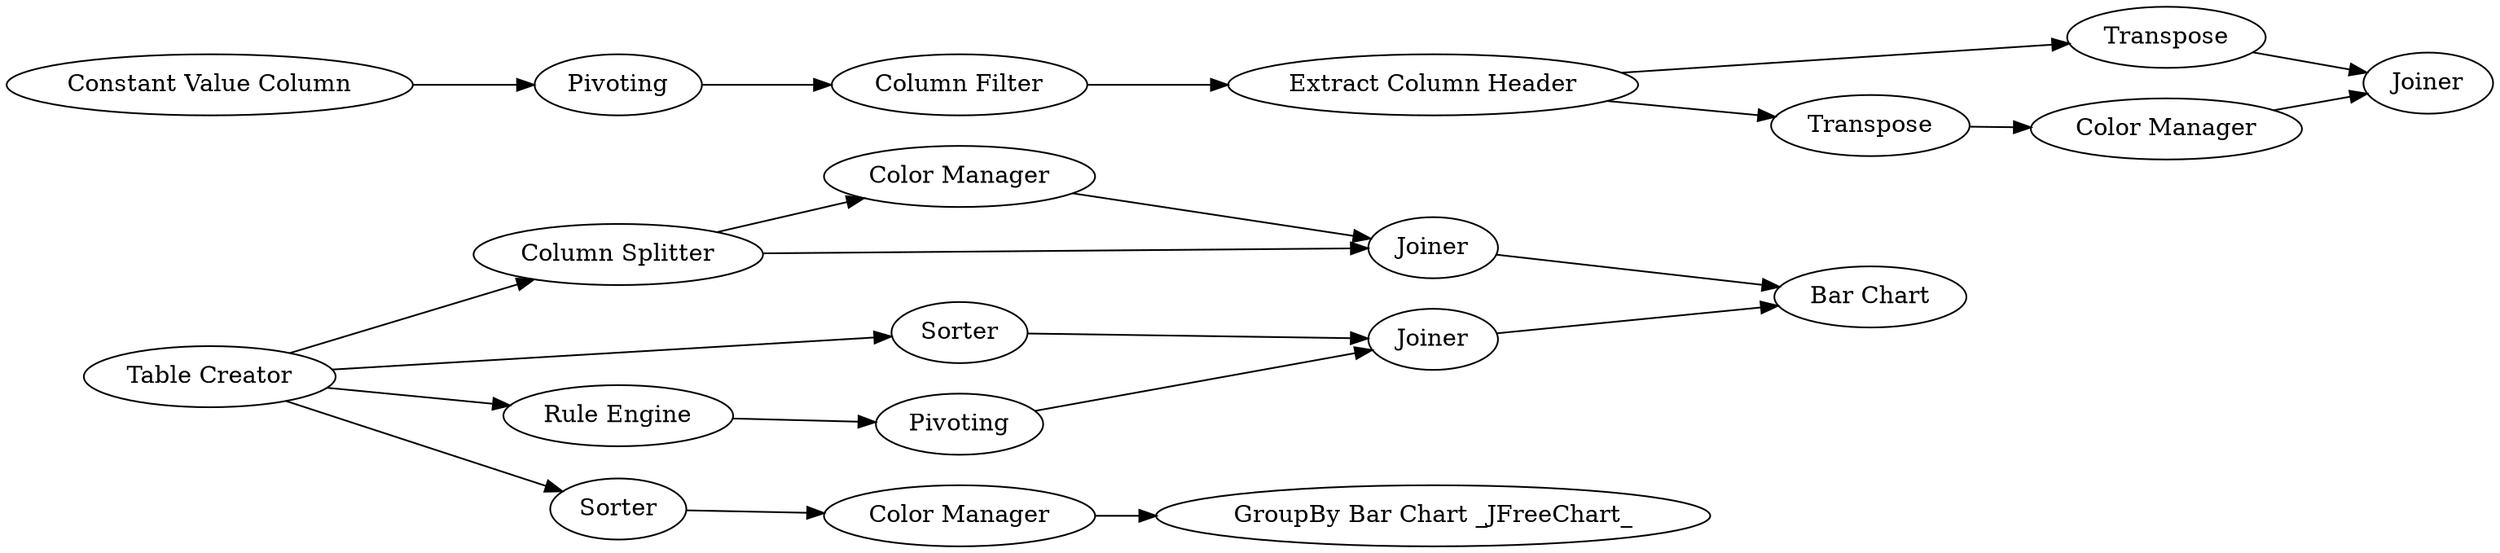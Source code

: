 digraph {
	"-1722765476341718385_45" [label="Color Manager"]
	"-1722765476341718385_25" [label=Transpose]
	"-1722765476341718385_40" [label=Pivoting]
	"-1722765476341718385_46" [label=Joiner]
	"-1722765476341718385_44" [label="Column Splitter"]
	"-1722765476341718385_3" [label="Table Creator"]
	"-1722765476341718385_42" [label=Joiner]
	"-1722765476341718385_17" [label="Color Manager"]
	"-1722765476341718385_24" [label="Extract Column Header"]
	"-1722765476341718385_30" [label=Transpose]
	"-1722765476341718385_33" [label="Column Filter"]
	"-1722765476341718385_32" [label=Joiner]
	"-1722765476341718385_36" [label=Sorter]
	"-1722765476341718385_8" [label=Pivoting]
	"-1722765476341718385_26" [label="Bar Chart"]
	"-1722765476341718385_39" [label="Rule Engine"]
	"-1722765476341718385_18" [label="GroupBy Bar Chart _JFreeChart_"]
	"-1722765476341718385_29" [label="Constant Value Column"]
	"-1722765476341718385_7" [label=Sorter]
	"-1722765476341718385_31" [label="Color Manager"]
	"-1722765476341718385_46" -> "-1722765476341718385_26"
	"-1722765476341718385_8" -> "-1722765476341718385_33"
	"-1722765476341718385_39" -> "-1722765476341718385_40"
	"-1722765476341718385_7" -> "-1722765476341718385_17"
	"-1722765476341718385_31" -> "-1722765476341718385_32"
	"-1722765476341718385_30" -> "-1722765476341718385_31"
	"-1722765476341718385_25" -> "-1722765476341718385_32"
	"-1722765476341718385_24" -> "-1722765476341718385_30"
	"-1722765476341718385_44" -> "-1722765476341718385_46"
	"-1722765476341718385_3" -> "-1722765476341718385_36"
	"-1722765476341718385_40" -> "-1722765476341718385_42"
	"-1722765476341718385_36" -> "-1722765476341718385_42"
	"-1722765476341718385_42" -> "-1722765476341718385_26"
	"-1722765476341718385_3" -> "-1722765476341718385_44"
	"-1722765476341718385_45" -> "-1722765476341718385_46"
	"-1722765476341718385_24" -> "-1722765476341718385_25"
	"-1722765476341718385_44" -> "-1722765476341718385_45"
	"-1722765476341718385_3" -> "-1722765476341718385_7"
	"-1722765476341718385_29" -> "-1722765476341718385_8"
	"-1722765476341718385_3" -> "-1722765476341718385_39"
	"-1722765476341718385_17" -> "-1722765476341718385_18"
	"-1722765476341718385_33" -> "-1722765476341718385_24"
	rankdir=LR
}
